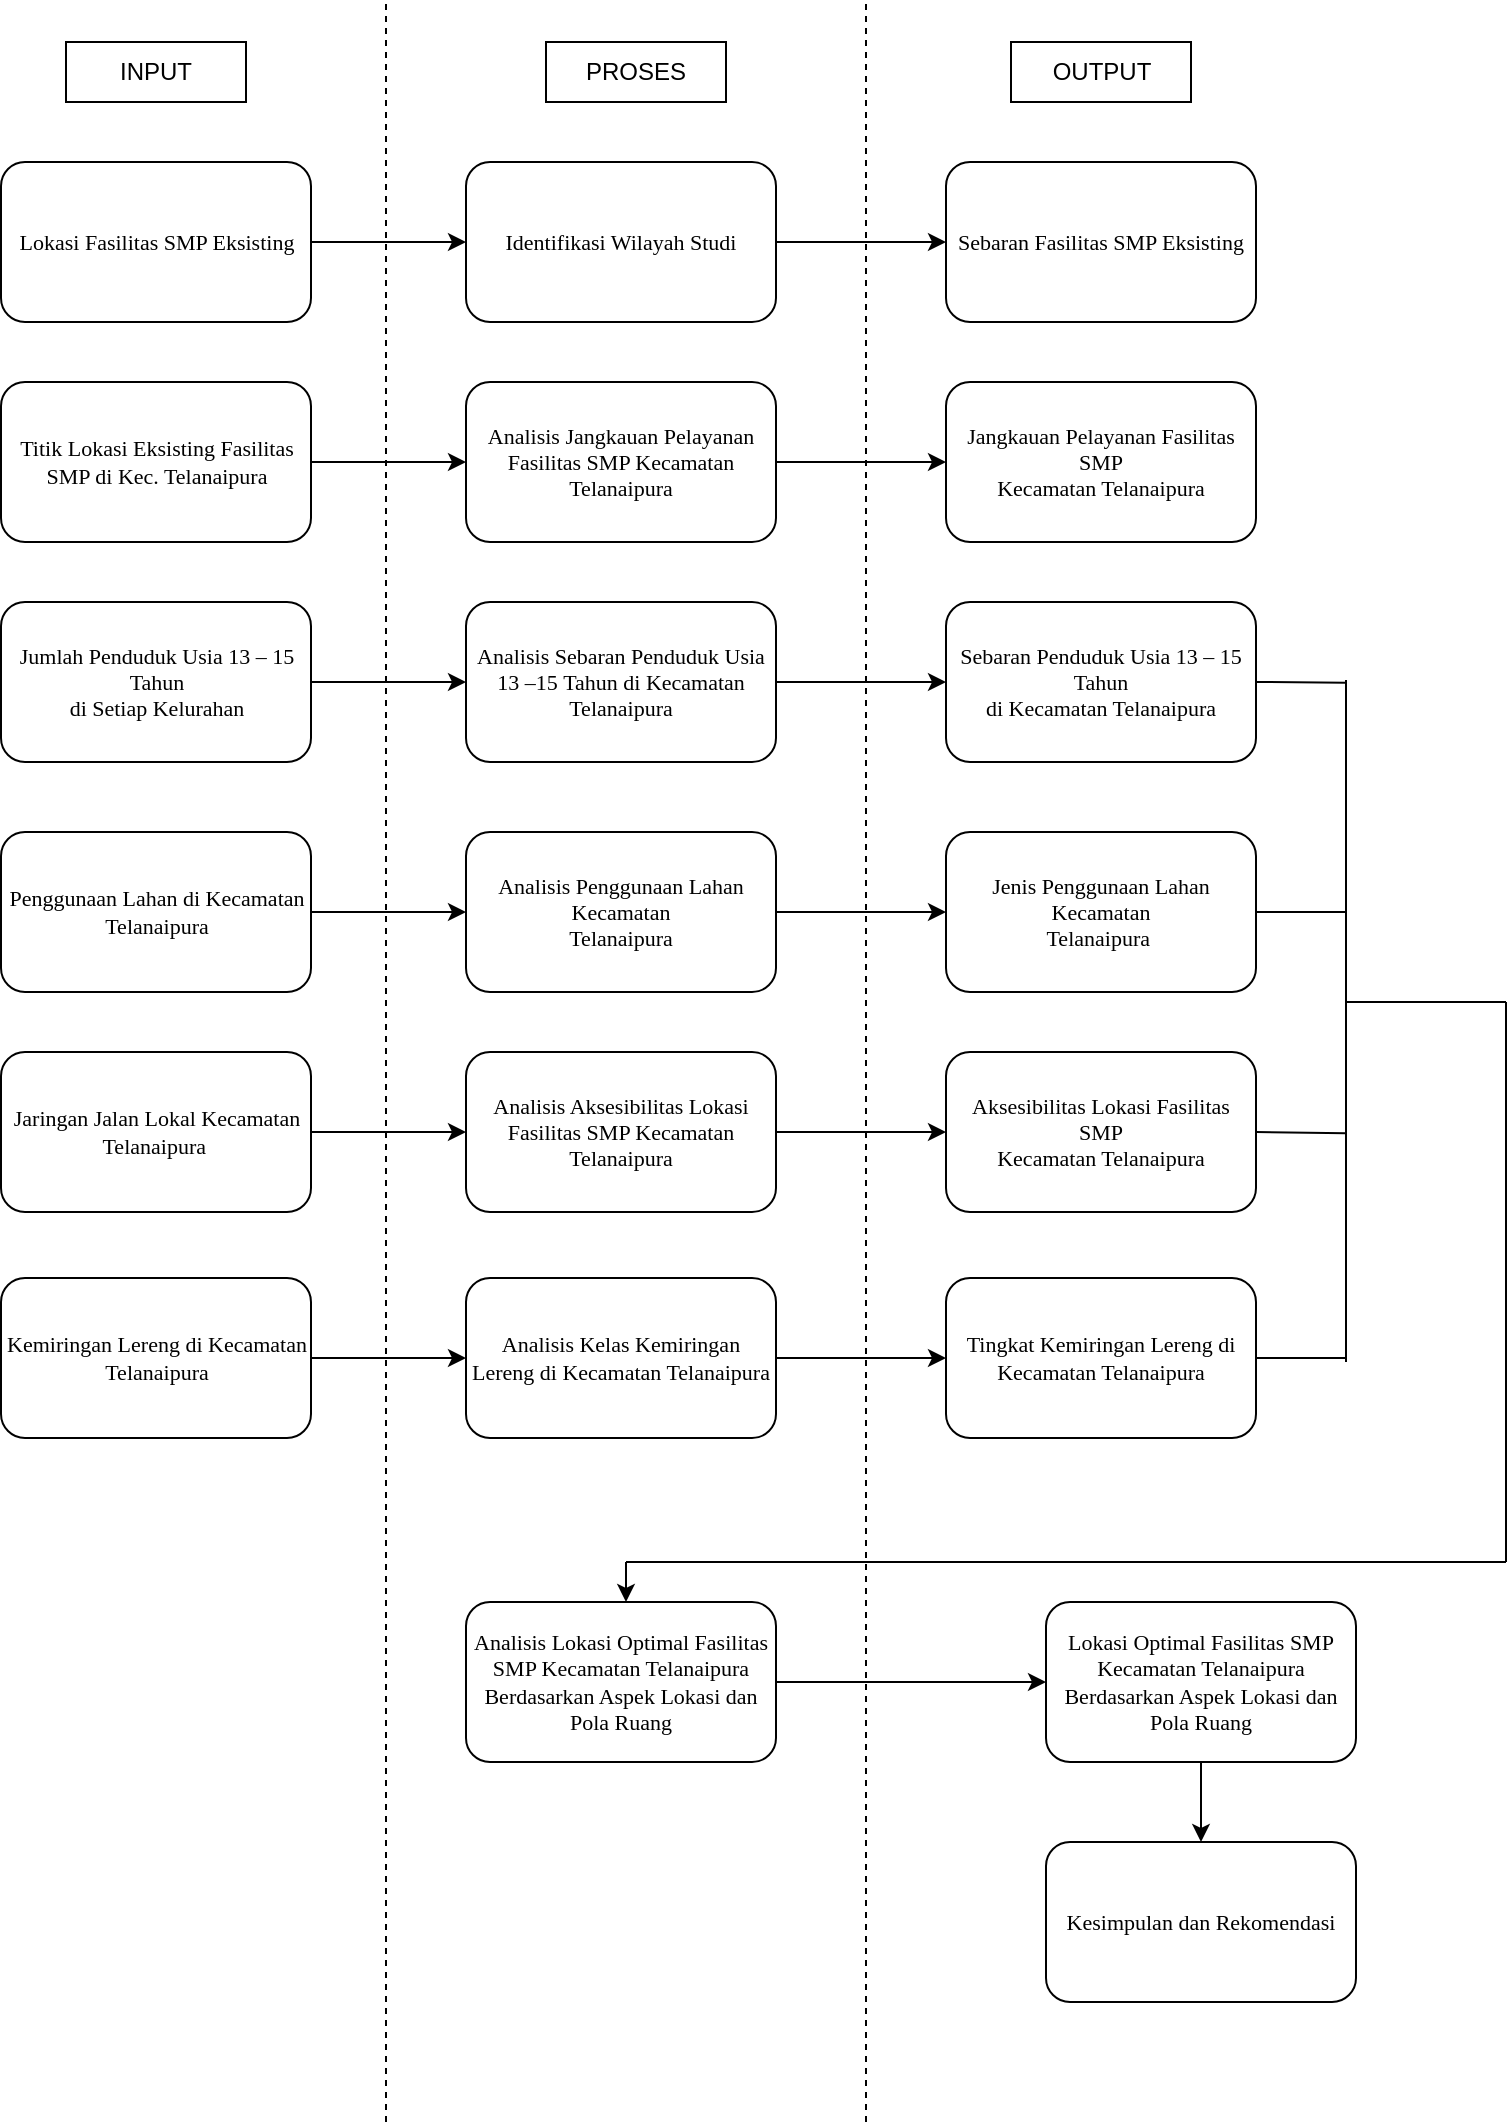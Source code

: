 <mxfile version="15.6.8" type="github">
  <diagram id="xeZsLGmNSaw8-60Wp2KN" name="Page-1">
    <mxGraphModel dx="1038" dy="624" grid="1" gridSize="10" guides="1" tooltips="1" connect="1" arrows="1" fold="1" page="1" pageScale="1" pageWidth="827" pageHeight="1169" math="0" shadow="0">
      <root>
        <mxCell id="0" />
        <mxCell id="1" parent="0" />
        <mxCell id="YKGmDuffVP3zBNnmc2zV-1" value="INPUT" style="rounded=0;whiteSpace=wrap;html=1;" parent="1" vertex="1">
          <mxGeometry x="40" y="40" width="90" height="30" as="geometry" />
        </mxCell>
        <mxCell id="YKGmDuffVP3zBNnmc2zV-2" value="PROSES" style="rounded=0;whiteSpace=wrap;html=1;" parent="1" vertex="1">
          <mxGeometry x="280" y="40" width="90" height="30" as="geometry" />
        </mxCell>
        <mxCell id="YKGmDuffVP3zBNnmc2zV-3" value="OUTPUT" style="rounded=0;whiteSpace=wrap;html=1;" parent="1" vertex="1">
          <mxGeometry x="512.5" y="40" width="90" height="30" as="geometry" />
        </mxCell>
        <mxCell id="YKGmDuffVP3zBNnmc2zV-24" style="edgeStyle=orthogonalEdgeStyle;rounded=0;orthogonalLoop=1;jettySize=auto;html=1;exitX=1;exitY=0.5;exitDx=0;exitDy=0;fontFamily=Times New Roman;fontSize=11;" parent="1" source="YKGmDuffVP3zBNnmc2zV-4" target="YKGmDuffVP3zBNnmc2zV-11" edge="1">
          <mxGeometry relative="1" as="geometry" />
        </mxCell>
        <mxCell id="YKGmDuffVP3zBNnmc2zV-4" value="&lt;p class=&quot;MsoNormal&quot; align=&quot;center&quot; style=&quot;font-size: 11px;&quot;&gt;&lt;span style=&quot;font-family: &amp;quot;times new roman&amp;quot;, serif; font-size: 11px;&quot;&gt;Lokasi Fasilitas SMP Eksisting&lt;/span&gt;&lt;/p&gt;" style="rounded=1;whiteSpace=wrap;html=1;fontFamily=Times New Roman;strokeWidth=1;fontSize=11;" parent="1" vertex="1">
          <mxGeometry x="7.5" y="100" width="155" height="80" as="geometry" />
        </mxCell>
        <mxCell id="YKGmDuffVP3zBNnmc2zV-26" style="edgeStyle=orthogonalEdgeStyle;rounded=0;orthogonalLoop=1;jettySize=auto;html=1;exitX=1;exitY=0.5;exitDx=0;exitDy=0;fontFamily=Times New Roman;fontSize=11;" parent="1" source="YKGmDuffVP3zBNnmc2zV-5" target="YKGmDuffVP3zBNnmc2zV-12" edge="1">
          <mxGeometry relative="1" as="geometry" />
        </mxCell>
        <mxCell id="YKGmDuffVP3zBNnmc2zV-5" value="&lt;p class=&quot;MsoNormal&quot; align=&quot;center&quot;&gt;&lt;span style=&quot;font-family: &amp;#34;times new roman&amp;#34; , serif&quot;&gt;Titik Lokasi Eksisting Fasilitas&lt;br/&gt;SMP di Kec. Telanaipura&lt;/span&gt;&lt;/p&gt;" style="rounded=1;whiteSpace=wrap;html=1;fontFamily=Times New Roman;fontSize=11;" parent="1" vertex="1">
          <mxGeometry x="7.5" y="210" width="155" height="80" as="geometry" />
        </mxCell>
        <mxCell id="YKGmDuffVP3zBNnmc2zV-27" style="edgeStyle=orthogonalEdgeStyle;rounded=0;orthogonalLoop=1;jettySize=auto;html=1;fontFamily=Times New Roman;fontSize=11;" parent="1" source="YKGmDuffVP3zBNnmc2zV-6" target="YKGmDuffVP3zBNnmc2zV-13" edge="1">
          <mxGeometry relative="1" as="geometry" />
        </mxCell>
        <mxCell id="YKGmDuffVP3zBNnmc2zV-6" value="&lt;p class=&quot;MsoNormal&quot; align=&quot;center&quot;&gt;&lt;span style=&quot;font-family: &amp;#34;times new roman&amp;#34; , serif&quot;&gt;Jumlah Penduduk Usia 13 – 15 Tahun&lt;br/&gt;di Setiap Kelurahan&lt;/span&gt;&lt;/p&gt;" style="rounded=1;whiteSpace=wrap;html=1;fontFamily=Times New Roman;fontSize=11;" parent="1" vertex="1">
          <mxGeometry x="7.5" y="320" width="155" height="80" as="geometry" />
        </mxCell>
        <mxCell id="YKGmDuffVP3zBNnmc2zV-28" style="edgeStyle=orthogonalEdgeStyle;rounded=0;orthogonalLoop=1;jettySize=auto;html=1;exitX=1;exitY=0.5;exitDx=0;exitDy=0;entryX=0;entryY=0.5;entryDx=0;entryDy=0;fontFamily=Times New Roman;fontSize=11;" parent="1" source="YKGmDuffVP3zBNnmc2zV-7" target="YKGmDuffVP3zBNnmc2zV-14" edge="1">
          <mxGeometry relative="1" as="geometry" />
        </mxCell>
        <mxCell id="YKGmDuffVP3zBNnmc2zV-7" value="&lt;p class=&quot;MsoNormal&quot; align=&quot;center&quot;&gt;&lt;span style=&quot;font-family: &amp;#34;times new roman&amp;#34; , serif&quot;&gt;Penggunaan Lahan di Kecamatan&lt;br/&gt;Telanaipura&lt;/span&gt;&lt;/p&gt;" style="rounded=1;whiteSpace=wrap;html=1;fontFamily=Times New Roman;fontSize=11;" parent="1" vertex="1">
          <mxGeometry x="7.5" y="435" width="155" height="80" as="geometry" />
        </mxCell>
        <mxCell id="YKGmDuffVP3zBNnmc2zV-29" style="edgeStyle=orthogonalEdgeStyle;rounded=0;orthogonalLoop=1;jettySize=auto;html=1;exitX=1;exitY=0.5;exitDx=0;exitDy=0;entryX=0;entryY=0.5;entryDx=0;entryDy=0;fontFamily=Times New Roman;fontSize=11;" parent="1" source="YKGmDuffVP3zBNnmc2zV-8" target="YKGmDuffVP3zBNnmc2zV-15" edge="1">
          <mxGeometry relative="1" as="geometry" />
        </mxCell>
        <mxCell id="YKGmDuffVP3zBNnmc2zV-8" value="&lt;p class=&quot;MsoNormal&quot; align=&quot;center&quot;&gt;&lt;span style=&quot;font-family: &amp;#34;times new roman&amp;#34; , serif&quot;&gt;Jaringan Jalan Lokal Kecamatan&lt;br/&gt;Telanaipura&amp;nbsp;&lt;/span&gt;&lt;/p&gt;" style="rounded=1;whiteSpace=wrap;html=1;fontFamily=Times New Roman;fontSize=11;" parent="1" vertex="1">
          <mxGeometry x="7.5" y="545" width="155" height="80" as="geometry" />
        </mxCell>
        <mxCell id="YKGmDuffVP3zBNnmc2zV-30" style="edgeStyle=orthogonalEdgeStyle;rounded=0;orthogonalLoop=1;jettySize=auto;html=1;exitX=1;exitY=0.5;exitDx=0;exitDy=0;entryX=0;entryY=0.5;entryDx=0;entryDy=0;fontFamily=Times New Roman;fontSize=11;" parent="1" source="YKGmDuffVP3zBNnmc2zV-9" target="YKGmDuffVP3zBNnmc2zV-16" edge="1">
          <mxGeometry relative="1" as="geometry" />
        </mxCell>
        <mxCell id="YKGmDuffVP3zBNnmc2zV-9" value="Kemiringan Lereng di Kecamatan Telanaipura" style="rounded=1;whiteSpace=wrap;html=1;fontFamily=Times New Roman;fontSize=11;" parent="1" vertex="1">
          <mxGeometry x="7.5" y="658" width="155" height="80" as="geometry" />
        </mxCell>
        <mxCell id="YKGmDuffVP3zBNnmc2zV-10" value="" style="endArrow=none;dashed=1;html=1;rounded=0;fontFamily=Times New Roman;fontSize=11;" parent="1" edge="1">
          <mxGeometry width="50" height="50" relative="1" as="geometry">
            <mxPoint x="200" y="1080" as="sourcePoint" />
            <mxPoint x="200" y="20" as="targetPoint" />
          </mxGeometry>
        </mxCell>
        <mxCell id="YKGmDuffVP3zBNnmc2zV-25" style="edgeStyle=orthogonalEdgeStyle;rounded=0;orthogonalLoop=1;jettySize=auto;html=1;exitX=1;exitY=0.5;exitDx=0;exitDy=0;entryX=0;entryY=0.5;entryDx=0;entryDy=0;fontFamily=Times New Roman;fontSize=11;" parent="1" source="YKGmDuffVP3zBNnmc2zV-11" target="YKGmDuffVP3zBNnmc2zV-18" edge="1">
          <mxGeometry relative="1" as="geometry" />
        </mxCell>
        <mxCell id="YKGmDuffVP3zBNnmc2zV-11" value="&lt;p class=&quot;MsoNormal&quot; align=&quot;center&quot;&gt;&lt;span style=&quot;font-family: &amp;#34;times new roman&amp;#34; , serif&quot;&gt;Identifikasi Wilayah Studi&lt;/span&gt;&lt;/p&gt;" style="rounded=1;whiteSpace=wrap;html=1;fontFamily=Times New Roman;strokeWidth=1;fontSize=11;" parent="1" vertex="1">
          <mxGeometry x="240" y="100" width="155" height="80" as="geometry" />
        </mxCell>
        <mxCell id="YKGmDuffVP3zBNnmc2zV-35" style="edgeStyle=orthogonalEdgeStyle;rounded=0;orthogonalLoop=1;jettySize=auto;html=1;exitX=1;exitY=0.5;exitDx=0;exitDy=0;fontFamily=Times New Roman;fontSize=11;" parent="1" source="YKGmDuffVP3zBNnmc2zV-12" target="YKGmDuffVP3zBNnmc2zV-19" edge="1">
          <mxGeometry relative="1" as="geometry" />
        </mxCell>
        <mxCell id="YKGmDuffVP3zBNnmc2zV-12" value="&lt;p class=&quot;MsoNormal&quot; align=&quot;center&quot;&gt;&lt;span style=&quot;font-family: &amp;#34;times new roman&amp;#34; , serif&quot;&gt;Analisis Jangkauan Pelayanan&lt;br/&gt;Fasilitas SMP Kecamatan Telanaipura&lt;/span&gt;&lt;/p&gt;" style="rounded=1;whiteSpace=wrap;html=1;fontFamily=Times New Roman;fontSize=11;" parent="1" vertex="1">
          <mxGeometry x="240" y="210" width="155" height="80" as="geometry" />
        </mxCell>
        <mxCell id="YKGmDuffVP3zBNnmc2zV-34" style="edgeStyle=orthogonalEdgeStyle;rounded=0;orthogonalLoop=1;jettySize=auto;html=1;exitX=1;exitY=0.5;exitDx=0;exitDy=0;entryX=0;entryY=0.5;entryDx=0;entryDy=0;fontFamily=Times New Roman;fontSize=11;" parent="1" source="YKGmDuffVP3zBNnmc2zV-13" target="YKGmDuffVP3zBNnmc2zV-20" edge="1">
          <mxGeometry relative="1" as="geometry" />
        </mxCell>
        <mxCell id="YKGmDuffVP3zBNnmc2zV-13" value="&lt;p class=&quot;MsoNormal&quot; align=&quot;center&quot;&gt;&lt;span style=&quot;font-family: &amp;#34;times new roman&amp;#34; , serif&quot;&gt;Analisis Sebaran Penduduk Usia 13 –15&amp;nbsp;&lt;/span&gt;&lt;span style=&quot;font-family: &amp;#34;times new roman&amp;#34; , serif&quot;&gt;Tahun di Kecamatan Telanaipura&lt;/span&gt;&lt;/p&gt;" style="rounded=1;whiteSpace=wrap;html=1;fontFamily=Times New Roman;fontSize=11;" parent="1" vertex="1">
          <mxGeometry x="240" y="320" width="155" height="80" as="geometry" />
        </mxCell>
        <mxCell id="YKGmDuffVP3zBNnmc2zV-33" style="edgeStyle=orthogonalEdgeStyle;rounded=0;orthogonalLoop=1;jettySize=auto;html=1;exitX=1;exitY=0.5;exitDx=0;exitDy=0;fontFamily=Times New Roman;fontSize=11;" parent="1" source="YKGmDuffVP3zBNnmc2zV-14" target="YKGmDuffVP3zBNnmc2zV-21" edge="1">
          <mxGeometry relative="1" as="geometry" />
        </mxCell>
        <mxCell id="YKGmDuffVP3zBNnmc2zV-14" value="&lt;p class=&quot;MsoNormal&quot; align=&quot;center&quot;&gt;&lt;span style=&quot;font-family: &amp;#34;times new roman&amp;#34; , serif&quot;&gt;Analisis Penggunaan Lahan Kecamatan&lt;br/&gt;Telanaipura&lt;/span&gt;&lt;/p&gt;" style="rounded=1;whiteSpace=wrap;html=1;fontFamily=Times New Roman;fontSize=11;" parent="1" vertex="1">
          <mxGeometry x="240" y="435" width="155" height="80" as="geometry" />
        </mxCell>
        <mxCell id="YKGmDuffVP3zBNnmc2zV-32" style="edgeStyle=orthogonalEdgeStyle;rounded=0;orthogonalLoop=1;jettySize=auto;html=1;exitX=1;exitY=0.5;exitDx=0;exitDy=0;entryX=0;entryY=0.5;entryDx=0;entryDy=0;fontFamily=Times New Roman;fontSize=11;" parent="1" source="YKGmDuffVP3zBNnmc2zV-15" target="YKGmDuffVP3zBNnmc2zV-22" edge="1">
          <mxGeometry relative="1" as="geometry" />
        </mxCell>
        <mxCell id="YKGmDuffVP3zBNnmc2zV-15" value="&lt;p class=&quot;MsoNormal&quot; align=&quot;center&quot;&gt;&lt;span style=&quot;font-family: &amp;#34;times new roman&amp;#34; , serif&quot;&gt;Analisis Aksesibilitas Lokasi&lt;br&gt;Fasilitas SMP Kecamatan Telanaipura&lt;/span&gt;&lt;/p&gt;" style="rounded=1;whiteSpace=wrap;html=1;fontFamily=Times New Roman;fontSize=11;" parent="1" vertex="1">
          <mxGeometry x="240" y="545" width="155" height="80" as="geometry" />
        </mxCell>
        <mxCell id="YKGmDuffVP3zBNnmc2zV-31" style="edgeStyle=orthogonalEdgeStyle;rounded=0;orthogonalLoop=1;jettySize=auto;html=1;exitX=1;exitY=0.5;exitDx=0;exitDy=0;fontFamily=Times New Roman;fontSize=11;" parent="1" source="YKGmDuffVP3zBNnmc2zV-16" target="YKGmDuffVP3zBNnmc2zV-23" edge="1">
          <mxGeometry relative="1" as="geometry" />
        </mxCell>
        <mxCell id="YKGmDuffVP3zBNnmc2zV-16" value="Analisis Kelas Kemiringan Lereng di Kecamatan Telanaipura" style="rounded=1;whiteSpace=wrap;html=1;fontFamily=Times New Roman;fontSize=11;" parent="1" vertex="1">
          <mxGeometry x="240" y="658" width="155" height="80" as="geometry" />
        </mxCell>
        <mxCell id="YKGmDuffVP3zBNnmc2zV-17" value="" style="endArrow=none;dashed=1;html=1;rounded=0;fontFamily=Times New Roman;fontSize=11;" parent="1" edge="1">
          <mxGeometry width="50" height="50" relative="1" as="geometry">
            <mxPoint x="440" y="1080" as="sourcePoint" />
            <mxPoint x="440" y="20" as="targetPoint" />
          </mxGeometry>
        </mxCell>
        <mxCell id="YKGmDuffVP3zBNnmc2zV-18" value="&lt;p class=&quot;MsoNormal&quot; align=&quot;center&quot;&gt;&lt;span style=&quot;font-family: &amp;#34;times new roman&amp;#34; , serif&quot;&gt;Sebaran Fasilitas SMP Eksisting&lt;/span&gt;&lt;/p&gt;" style="rounded=1;whiteSpace=wrap;html=1;fontFamily=Times New Roman;strokeWidth=1;fontSize=11;" parent="1" vertex="1">
          <mxGeometry x="480" y="100" width="155" height="80" as="geometry" />
        </mxCell>
        <mxCell id="YKGmDuffVP3zBNnmc2zV-19" value="&lt;p class=&quot;MsoNormal&quot; align=&quot;center&quot;&gt;&lt;span style=&quot;font-family: &amp;#34;times new roman&amp;#34; , serif&quot;&gt;Jangkauan Pelayanan Fasilitas SMP&lt;br/&gt;Kecamatan Telanaipura&lt;/span&gt;&lt;/p&gt;" style="rounded=1;whiteSpace=wrap;html=1;fontFamily=Times New Roman;fontSize=11;" parent="1" vertex="1">
          <mxGeometry x="480" y="210" width="155" height="80" as="geometry" />
        </mxCell>
        <mxCell id="YKGmDuffVP3zBNnmc2zV-36" style="rounded=0;orthogonalLoop=1;jettySize=auto;html=1;exitX=1;exitY=0.5;exitDx=0;exitDy=0;fontFamily=Times New Roman;fontSize=11;endArrow=none;endFill=0;" parent="1" source="YKGmDuffVP3zBNnmc2zV-20" edge="1">
          <mxGeometry relative="1" as="geometry">
            <mxPoint x="680" y="360.333" as="targetPoint" />
          </mxGeometry>
        </mxCell>
        <mxCell id="YKGmDuffVP3zBNnmc2zV-20" value="&lt;p class=&quot;MsoNormal&quot; align=&quot;center&quot;&gt;&lt;span style=&quot;font-family: &amp;#34;times new roman&amp;#34; , serif&quot;&gt;Sebaran Penduduk Usia 13 – 15 Tahun&lt;br/&gt;di Kecamatan Telanaipura&lt;/span&gt;&lt;/p&gt;" style="rounded=1;whiteSpace=wrap;html=1;fontFamily=Times New Roman;fontSize=11;" parent="1" vertex="1">
          <mxGeometry x="480" y="320" width="155" height="80" as="geometry" />
        </mxCell>
        <mxCell id="YKGmDuffVP3zBNnmc2zV-37" style="edgeStyle=none;rounded=0;orthogonalLoop=1;jettySize=auto;html=1;exitX=1;exitY=0.5;exitDx=0;exitDy=0;fontFamily=Times New Roman;fontSize=11;endArrow=none;endFill=0;" parent="1" source="YKGmDuffVP3zBNnmc2zV-21" edge="1">
          <mxGeometry relative="1" as="geometry">
            <mxPoint x="680" y="475" as="targetPoint" />
          </mxGeometry>
        </mxCell>
        <mxCell id="YKGmDuffVP3zBNnmc2zV-21" value="&lt;p class=&quot;MsoNormal&quot; align=&quot;center&quot;&gt;&lt;span style=&quot;font-family: &amp;#34;times new roman&amp;#34; , serif&quot;&gt;Jenis Penggunaan Lahan Kecamatan&lt;br/&gt;Telanaipura&amp;nbsp;&lt;/span&gt;&lt;/p&gt;" style="rounded=1;whiteSpace=wrap;html=1;fontFamily=Times New Roman;fontSize=11;" parent="1" vertex="1">
          <mxGeometry x="480" y="435" width="155" height="80" as="geometry" />
        </mxCell>
        <mxCell id="YKGmDuffVP3zBNnmc2zV-38" style="edgeStyle=none;rounded=0;orthogonalLoop=1;jettySize=auto;html=1;exitX=1;exitY=0.5;exitDx=0;exitDy=0;fontFamily=Times New Roman;fontSize=11;endArrow=none;endFill=0;" parent="1" source="YKGmDuffVP3zBNnmc2zV-22" edge="1">
          <mxGeometry relative="1" as="geometry">
            <mxPoint x="680" y="585.667" as="targetPoint" />
          </mxGeometry>
        </mxCell>
        <mxCell id="YKGmDuffVP3zBNnmc2zV-22" value="&lt;p class=&quot;MsoNormal&quot; align=&quot;center&quot;&gt;&lt;span style=&quot;font-family: &amp;#34;times new roman&amp;#34; , serif&quot;&gt;Aksesibilitas Lokasi Fasilitas SMP&lt;br/&gt;Kecamatan Telanaipura&lt;/span&gt;&lt;/p&gt;" style="rounded=1;whiteSpace=wrap;html=1;fontFamily=Times New Roman;fontSize=11;" parent="1" vertex="1">
          <mxGeometry x="480" y="545" width="155" height="80" as="geometry" />
        </mxCell>
        <mxCell id="YKGmDuffVP3zBNnmc2zV-39" style="edgeStyle=none;rounded=0;orthogonalLoop=1;jettySize=auto;html=1;exitX=1;exitY=0.5;exitDx=0;exitDy=0;fontFamily=Times New Roman;fontSize=11;endArrow=none;endFill=0;" parent="1" source="YKGmDuffVP3zBNnmc2zV-23" edge="1">
          <mxGeometry relative="1" as="geometry">
            <mxPoint x="680" y="698" as="targetPoint" />
          </mxGeometry>
        </mxCell>
        <mxCell id="YKGmDuffVP3zBNnmc2zV-23" value="&lt;p class=&quot;MsoNormal&quot; align=&quot;center&quot;&gt;&lt;font face=&quot;times new roman, serif&quot;&gt;Tingkat Kemiringan Lereng di Kecamatan Telanaipura&lt;/font&gt;&lt;/p&gt;" style="rounded=1;whiteSpace=wrap;html=1;fontFamily=Times New Roman;fontSize=11;" parent="1" vertex="1">
          <mxGeometry x="480" y="658" width="155" height="80" as="geometry" />
        </mxCell>
        <mxCell id="YKGmDuffVP3zBNnmc2zV-40" value="" style="endArrow=none;html=1;rounded=0;fontFamily=Times New Roman;fontSize=11;" parent="1" edge="1">
          <mxGeometry width="50" height="50" relative="1" as="geometry">
            <mxPoint x="680" y="700" as="sourcePoint" />
            <mxPoint x="680" y="359" as="targetPoint" />
          </mxGeometry>
        </mxCell>
        <mxCell id="YKGmDuffVP3zBNnmc2zV-41" value="" style="endArrow=none;html=1;rounded=0;fontFamily=Times New Roman;fontSize=11;" parent="1" edge="1">
          <mxGeometry width="50" height="50" relative="1" as="geometry">
            <mxPoint x="680" y="520" as="sourcePoint" />
            <mxPoint x="760" y="520" as="targetPoint" />
          </mxGeometry>
        </mxCell>
        <mxCell id="YKGmDuffVP3zBNnmc2zV-42" value="" style="endArrow=none;html=1;rounded=0;fontFamily=Times New Roman;fontSize=11;" parent="1" edge="1">
          <mxGeometry width="50" height="50" relative="1" as="geometry">
            <mxPoint x="760" y="800" as="sourcePoint" />
            <mxPoint x="760" y="520" as="targetPoint" />
          </mxGeometry>
        </mxCell>
        <mxCell id="YKGmDuffVP3zBNnmc2zV-43" value="" style="endArrow=none;html=1;rounded=0;fontFamily=Times New Roman;fontSize=11;" parent="1" edge="1">
          <mxGeometry width="50" height="50" relative="1" as="geometry">
            <mxPoint x="320" y="800" as="sourcePoint" />
            <mxPoint x="760" y="800" as="targetPoint" />
          </mxGeometry>
        </mxCell>
        <mxCell id="YKGmDuffVP3zBNnmc2zV-44" value="" style="endArrow=classic;html=1;rounded=0;fontFamily=Times New Roman;fontSize=11;" parent="1" edge="1">
          <mxGeometry width="50" height="50" relative="1" as="geometry">
            <mxPoint x="320" y="800" as="sourcePoint" />
            <mxPoint x="320" y="820" as="targetPoint" />
          </mxGeometry>
        </mxCell>
        <mxCell id="YKGmDuffVP3zBNnmc2zV-47" style="edgeStyle=orthogonalEdgeStyle;rounded=0;orthogonalLoop=1;jettySize=auto;html=1;exitX=1;exitY=0.5;exitDx=0;exitDy=0;fontFamily=Times New Roman;fontSize=11;endArrow=classic;endFill=1;" parent="1" source="YKGmDuffVP3zBNnmc2zV-45" target="YKGmDuffVP3zBNnmc2zV-46" edge="1">
          <mxGeometry relative="1" as="geometry" />
        </mxCell>
        <mxCell id="YKGmDuffVP3zBNnmc2zV-45" value="&lt;p class=&quot;MsoNormal&quot; align=&quot;center&quot;&gt;&lt;span style=&quot;font-family: &amp;#34;times new roman&amp;#34; , serif&quot;&gt;Analisis Lokasi Optimal Fasilitas&lt;br/&gt;SMP Kecamatan Telanaipura Berdasarkan Aspek Lokasi dan Pola Ruang&lt;/span&gt;&lt;/p&gt;" style="rounded=1;whiteSpace=wrap;html=1;fontFamily=Times New Roman;fontSize=11;" parent="1" vertex="1">
          <mxGeometry x="240" y="820" width="155" height="80" as="geometry" />
        </mxCell>
        <mxCell id="YKGmDuffVP3zBNnmc2zV-49" style="edgeStyle=orthogonalEdgeStyle;rounded=0;orthogonalLoop=1;jettySize=auto;html=1;exitX=0.5;exitY=1;exitDx=0;exitDy=0;entryX=0.5;entryY=0;entryDx=0;entryDy=0;fontFamily=Times New Roman;fontSize=11;endArrow=classic;endFill=1;" parent="1" source="YKGmDuffVP3zBNnmc2zV-46" target="YKGmDuffVP3zBNnmc2zV-48" edge="1">
          <mxGeometry relative="1" as="geometry" />
        </mxCell>
        <mxCell id="YKGmDuffVP3zBNnmc2zV-46" value="&lt;p class=&quot;MsoNormal&quot; align=&quot;center&quot;&gt;&lt;span style=&quot;font-family: &amp;#34;times new roman&amp;#34; , serif&quot;&gt;Lokasi Optimal Fasilitas SMP&lt;br/&gt;Kecamatan Telanaipura Berdasarkan Aspek Lokasi dan Pola Ruang&lt;/span&gt;&lt;/p&gt;" style="rounded=1;whiteSpace=wrap;html=1;fontFamily=Times New Roman;fontSize=11;" parent="1" vertex="1">
          <mxGeometry x="530" y="820" width="155" height="80" as="geometry" />
        </mxCell>
        <mxCell id="YKGmDuffVP3zBNnmc2zV-48" value="&lt;p class=&quot;MsoNormal&quot; align=&quot;center&quot;&gt;&lt;span style=&quot;font-family: &amp;#34;times new roman&amp;#34; , serif&quot;&gt;Kesimpulan dan Rekomendasi&lt;/span&gt;&lt;/p&gt;" style="rounded=1;whiteSpace=wrap;html=1;fontFamily=Times New Roman;fontSize=11;" parent="1" vertex="1">
          <mxGeometry x="530" y="940" width="155" height="80" as="geometry" />
        </mxCell>
      </root>
    </mxGraphModel>
  </diagram>
</mxfile>
